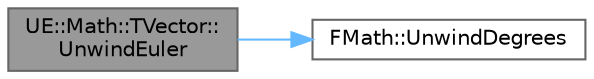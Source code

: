 digraph "UE::Math::TVector::UnwindEuler"
{
 // INTERACTIVE_SVG=YES
 // LATEX_PDF_SIZE
  bgcolor="transparent";
  edge [fontname=Helvetica,fontsize=10,labelfontname=Helvetica,labelfontsize=10];
  node [fontname=Helvetica,fontsize=10,shape=box,height=0.2,width=0.4];
  rankdir="LR";
  Node1 [id="Node000001",label="UE::Math::TVector::\lUnwindEuler",height=0.2,width=0.4,color="gray40", fillcolor="grey60", style="filled", fontcolor="black",tooltip="When this vector contains Euler angles (degrees), ensure that angles are between +/-180."];
  Node1 -> Node2 [id="edge1_Node000001_Node000002",color="steelblue1",style="solid",tooltip=" "];
  Node2 [id="Node000002",label="FMath::UnwindDegrees",height=0.2,width=0.4,color="grey40", fillcolor="white", style="filled",URL="$dc/d20/structFMath.html#ae1f419256816835fd5629fe25ad7fd77",tooltip="Utility to ensure angle is between +/- 180 degrees by unwinding."];
}
